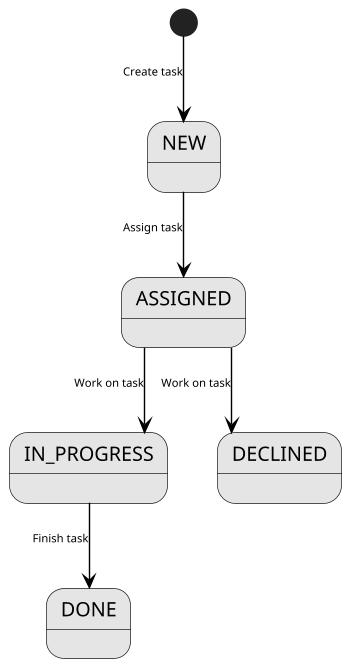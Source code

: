 @startuml
'https://plantuml.com/state-diagram

skinparam linetype ortho

skinparam state {
    backgroundcolor #E5e5e5

    fontcolor black
}

skinparam arrow {
    fontcolor black
    fontsize 8
    color black
}

scale 350 width
[*] --> NEW : Create task

NEW --> ASSIGNED : Assign task

ASSIGNED --> IN_PROGRESS : Work on task
ASSIGNED --> DECLINED : Work on task

IN_PROGRESS --> DONE : Finish task




@enduml
